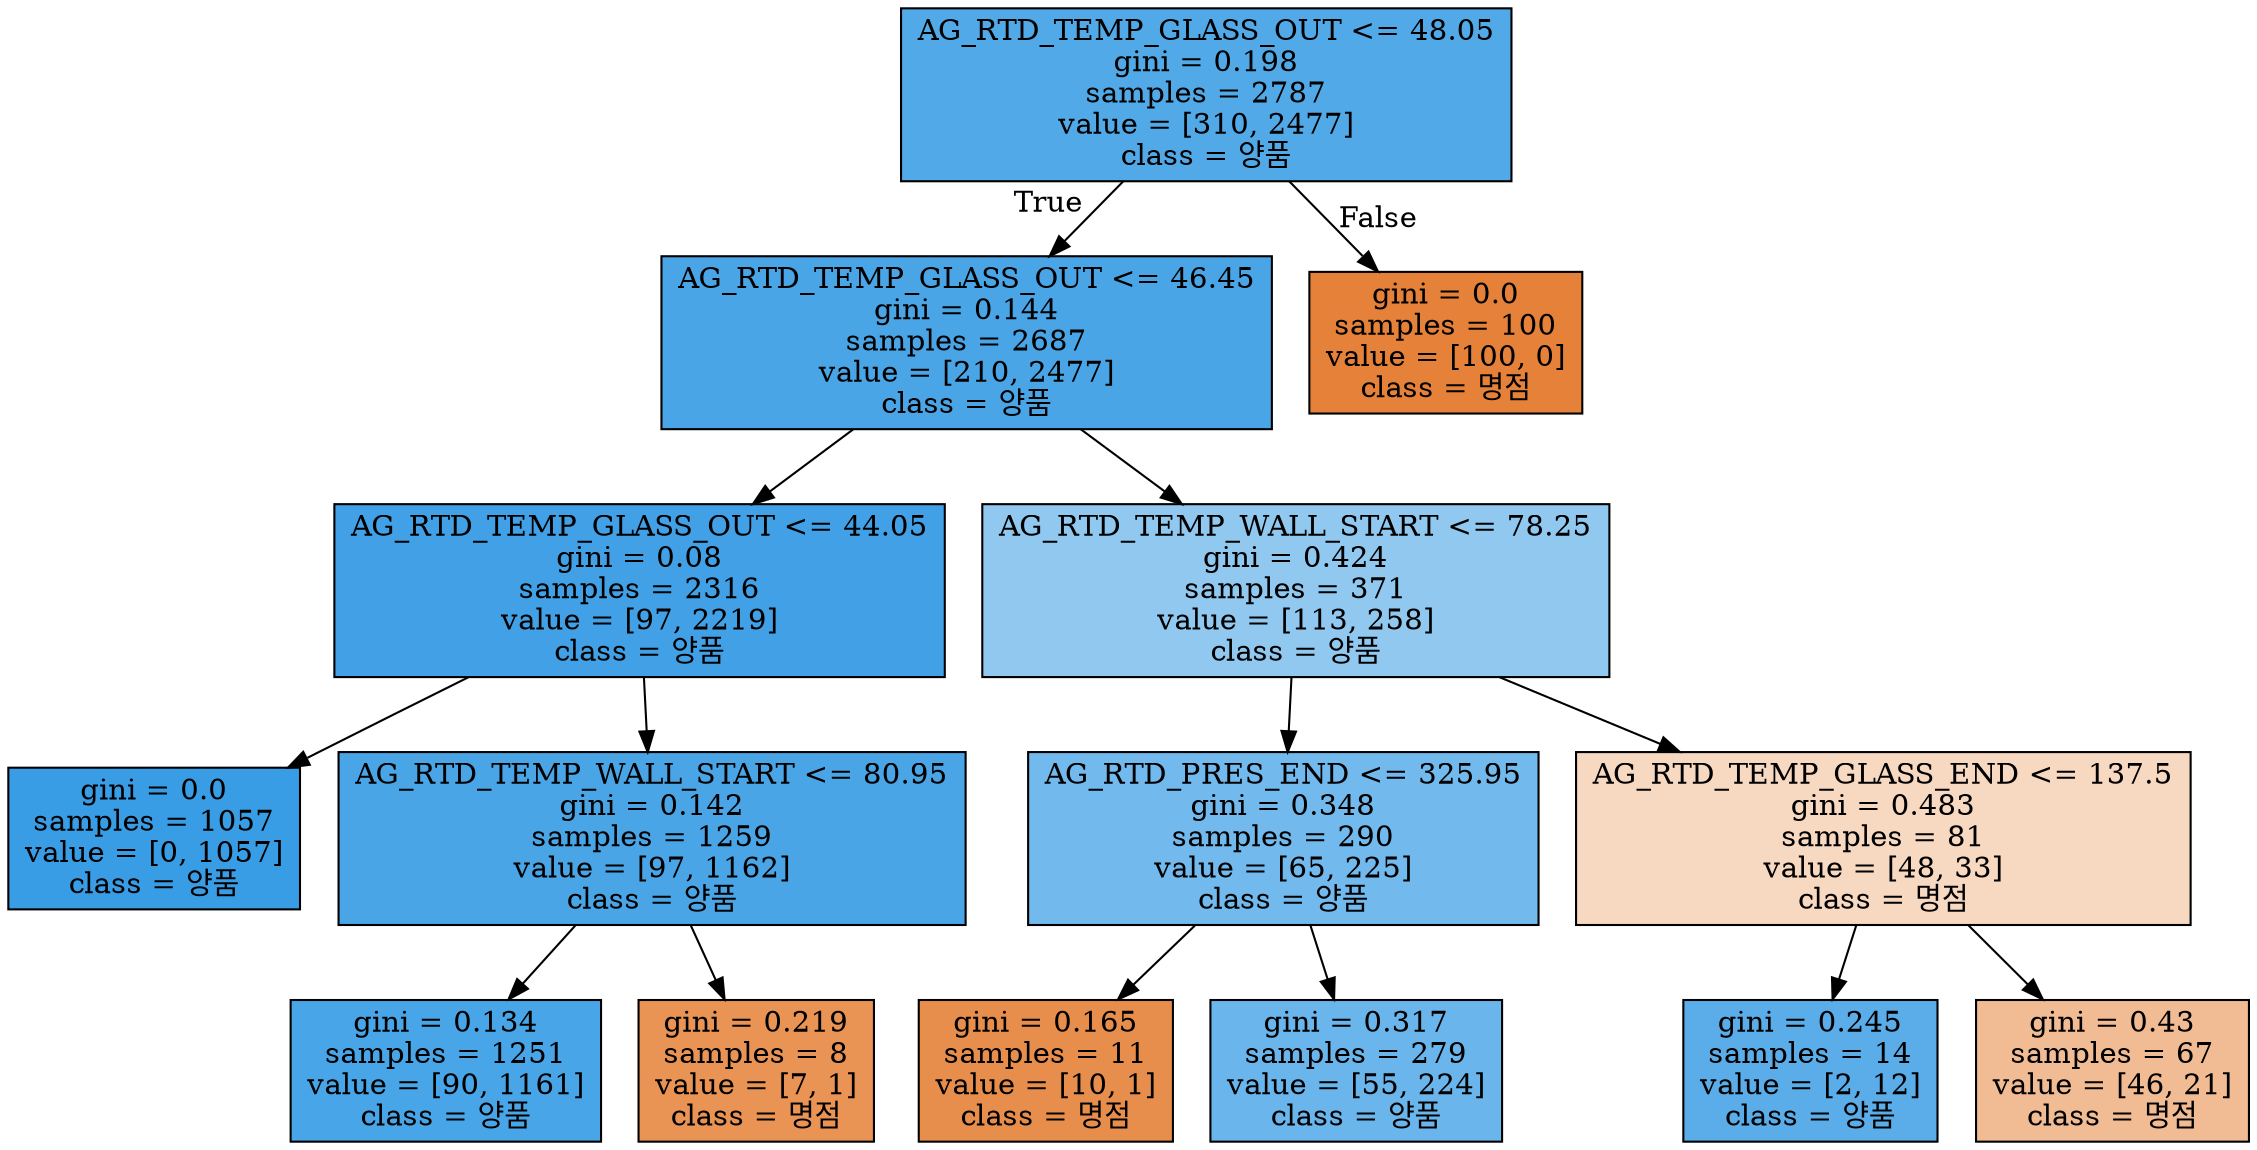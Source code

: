 digraph Tree {
node [shape=box, style="filled", color="black"] ;
0 [label="AG_RTD_TEMP_GLASS_OUT <= 48.05\ngini = 0.198\nsamples = 2787\nvalue = [310, 2477]\nclass = 양품", fillcolor="#52a9e8"] ;
1 [label="AG_RTD_TEMP_GLASS_OUT <= 46.45\ngini = 0.144\nsamples = 2687\nvalue = [210, 2477]\nclass = 양품", fillcolor="#4aa5e7"] ;
0 -> 1 [labeldistance=2.5, labelangle=45, headlabel="True"] ;
2 [label="AG_RTD_TEMP_GLASS_OUT <= 44.05\ngini = 0.08\nsamples = 2316\nvalue = [97, 2219]\nclass = 양품", fillcolor="#42a1e6"] ;
1 -> 2 ;
3 [label="gini = 0.0\nsamples = 1057\nvalue = [0, 1057]\nclass = 양품", fillcolor="#399de5"] ;
2 -> 3 ;
4 [label="AG_RTD_TEMP_WALL_START <= 80.95\ngini = 0.142\nsamples = 1259\nvalue = [97, 1162]\nclass = 양품", fillcolor="#4aa5e7"] ;
2 -> 4 ;
5 [label="gini = 0.134\nsamples = 1251\nvalue = [90, 1161]\nclass = 양품", fillcolor="#48a5e7"] ;
4 -> 5 ;
6 [label="gini = 0.219\nsamples = 8\nvalue = [7, 1]\nclass = 명점", fillcolor="#e99355"] ;
4 -> 6 ;
7 [label="AG_RTD_TEMP_WALL_START <= 78.25\ngini = 0.424\nsamples = 371\nvalue = [113, 258]\nclass = 양품", fillcolor="#90c8f0"] ;
1 -> 7 ;
8 [label="AG_RTD_PRES_END <= 325.95\ngini = 0.348\nsamples = 290\nvalue = [65, 225]\nclass = 양품", fillcolor="#72b9ed"] ;
7 -> 8 ;
9 [label="gini = 0.165\nsamples = 11\nvalue = [10, 1]\nclass = 명점", fillcolor="#e88e4d"] ;
8 -> 9 ;
10 [label="gini = 0.317\nsamples = 279\nvalue = [55, 224]\nclass = 양품", fillcolor="#6ab5eb"] ;
8 -> 10 ;
11 [label="AG_RTD_TEMP_GLASS_END <= 137.5\ngini = 0.483\nsamples = 81\nvalue = [48, 33]\nclass = 명점", fillcolor="#f7d8c1"] ;
7 -> 11 ;
12 [label="gini = 0.245\nsamples = 14\nvalue = [2, 12]\nclass = 양품", fillcolor="#5aade9"] ;
11 -> 12 ;
13 [label="gini = 0.43\nsamples = 67\nvalue = [46, 21]\nclass = 명점", fillcolor="#f1bb93"] ;
11 -> 13 ;
14 [label="gini = 0.0\nsamples = 100\nvalue = [100, 0]\nclass = 명점", fillcolor="#e58139"] ;
0 -> 14 [labeldistance=2.5, labelangle=-45, headlabel="False"] ;
}